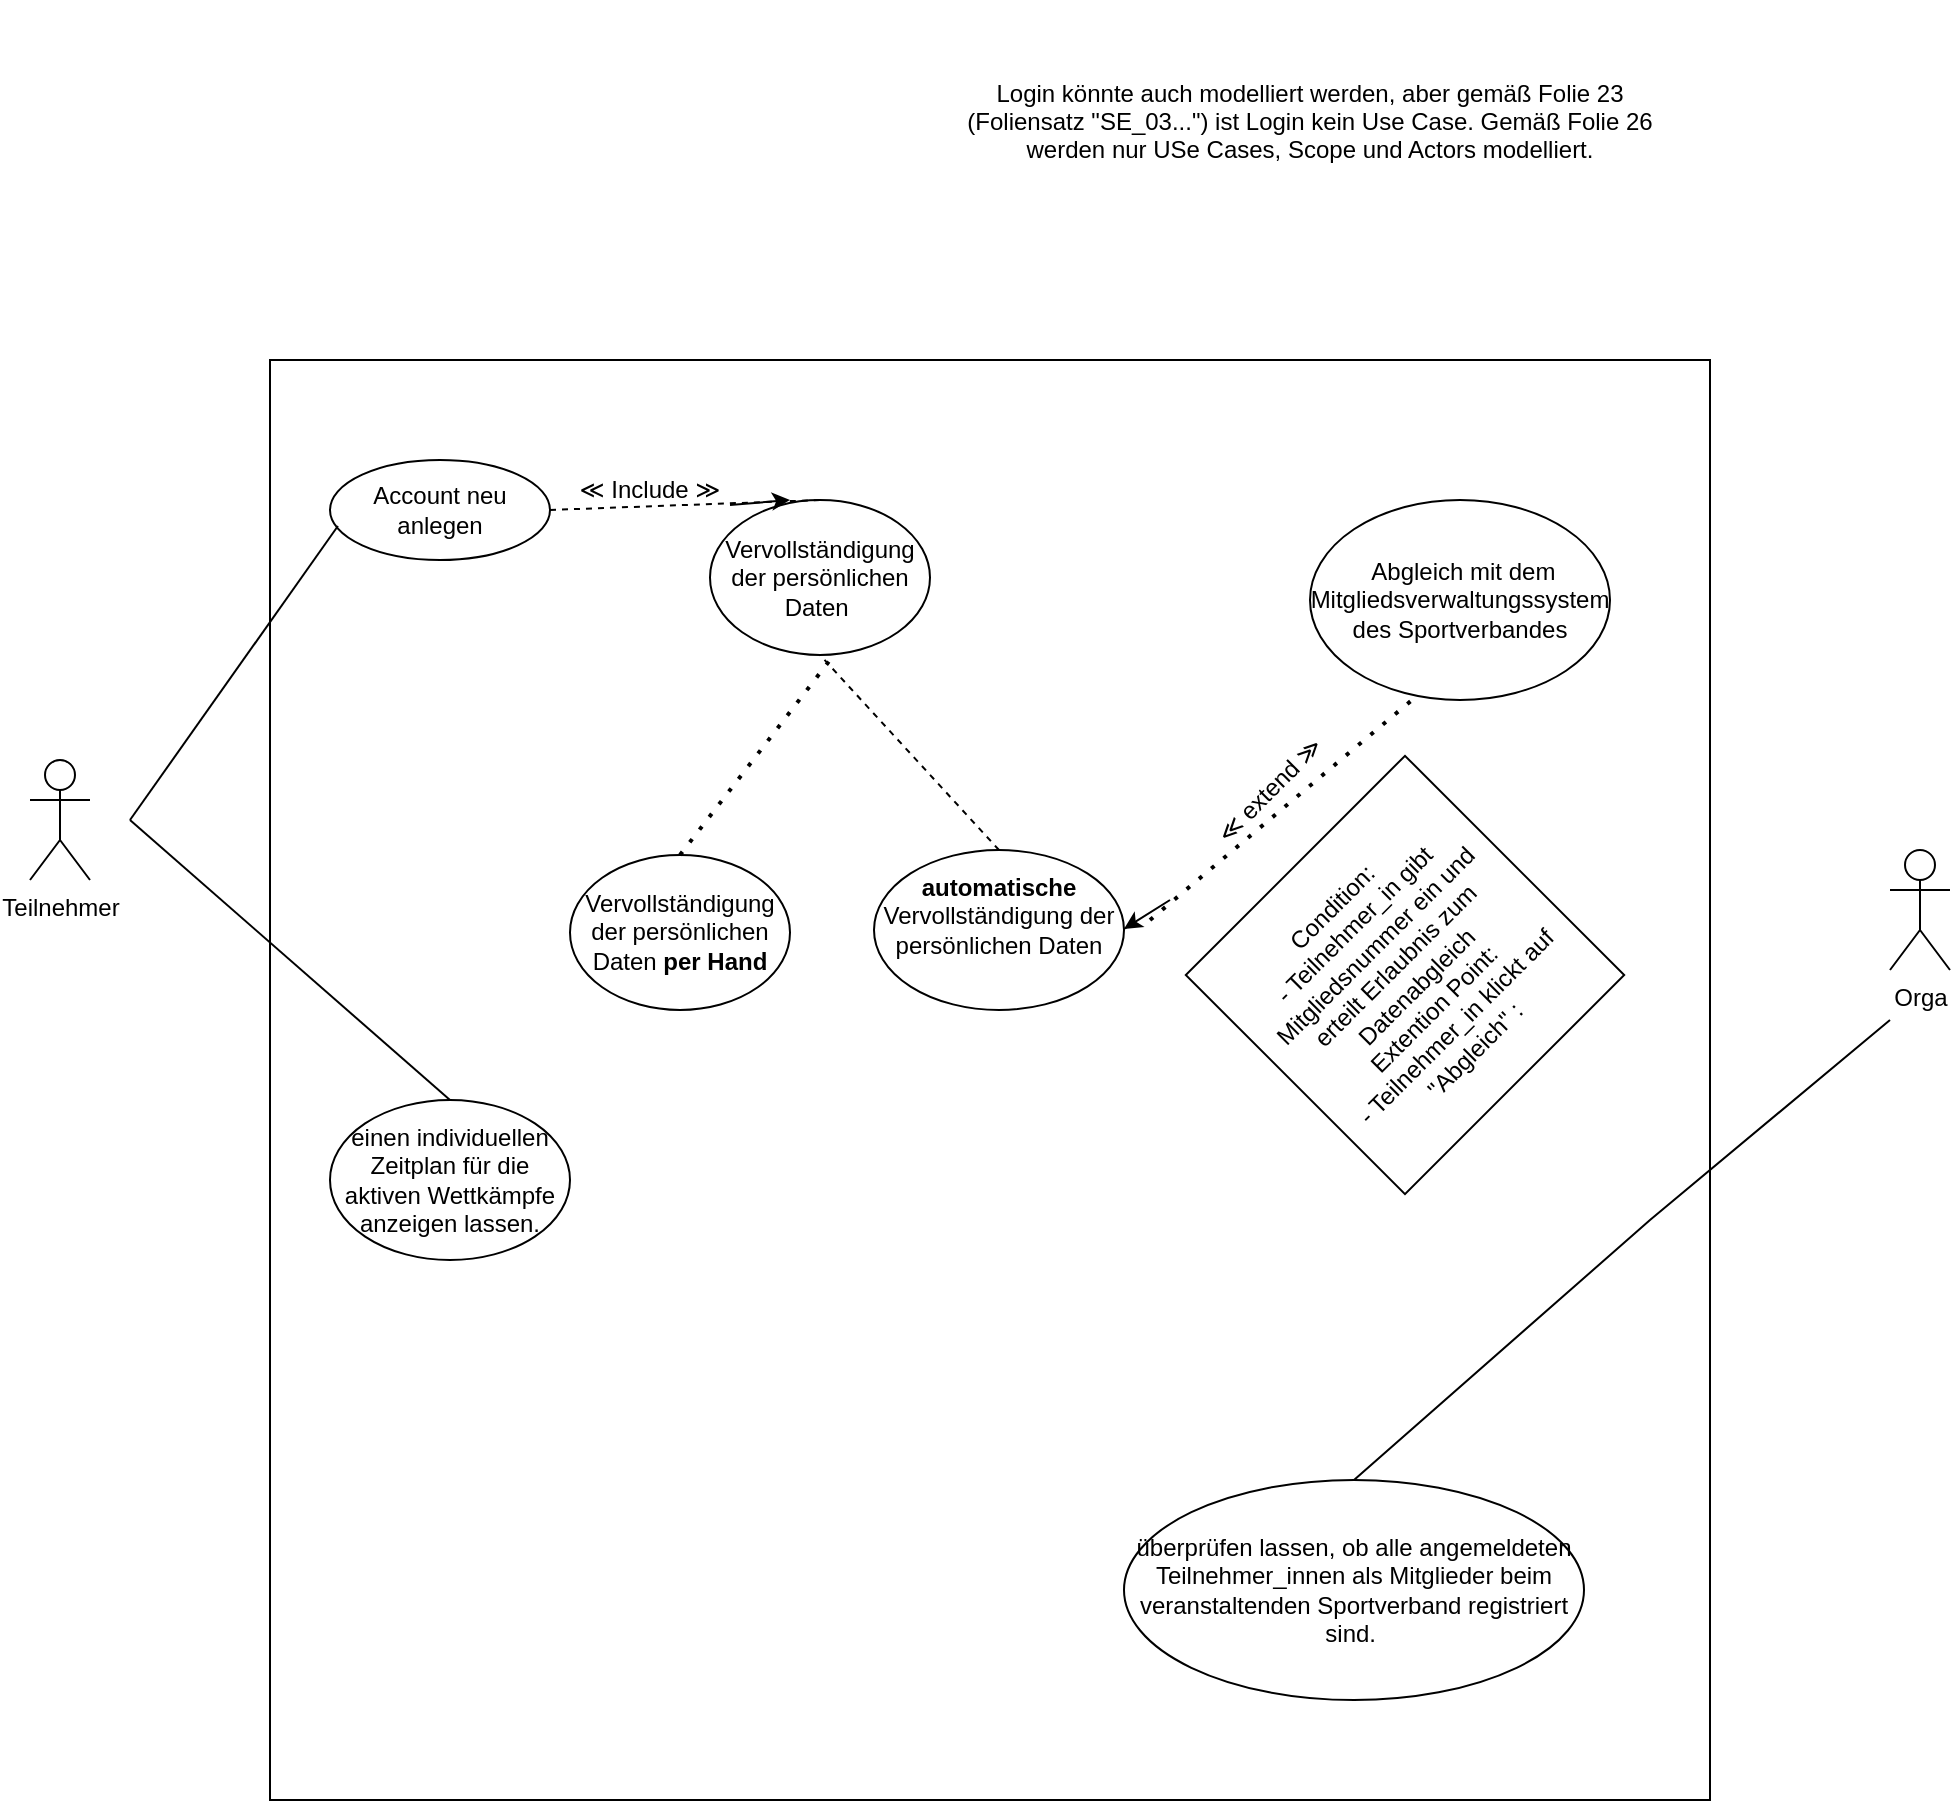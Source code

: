 <mxfile version="15.7.1" type="github">
  <diagram id="C5RBs43oDa-KdzZeNtuy" name="Page-1">
    <mxGraphModel dx="906" dy="794" grid="1" gridSize="10" guides="1" tooltips="1" connect="1" arrows="1" fold="1" page="1" pageScale="1" pageWidth="827" pageHeight="1169" math="0" shadow="0">
      <root>
        <mxCell id="WIyWlLk6GJQsqaUBKTNV-0" />
        <mxCell id="WIyWlLk6GJQsqaUBKTNV-1" parent="WIyWlLk6GJQsqaUBKTNV-0" />
        <mxCell id="wBV2Z1-_OhYICEszyjGr-0" value="" style="whiteSpace=wrap;html=1;aspect=fixed;" vertex="1" parent="WIyWlLk6GJQsqaUBKTNV-1">
          <mxGeometry x="170" y="340" width="720" height="720" as="geometry" />
        </mxCell>
        <mxCell id="h4LUE6Xv-uTvkPFXBO63-0" value="Account neu anlegen" style="ellipse;whiteSpace=wrap;html=1;" parent="WIyWlLk6GJQsqaUBKTNV-1" vertex="1">
          <mxGeometry x="200" y="390" width="110" height="50" as="geometry" />
        </mxCell>
        <mxCell id="h4LUE6Xv-uTvkPFXBO63-1" value="Vervollständigung der persönlichen Daten&amp;nbsp;" style="ellipse;whiteSpace=wrap;html=1;" parent="WIyWlLk6GJQsqaUBKTNV-1" vertex="1">
          <mxGeometry x="390" y="410" width="110" height="77.5" as="geometry" />
        </mxCell>
        <mxCell id="h4LUE6Xv-uTvkPFXBO63-2" value="&lt;b&gt;automatische &lt;/b&gt;Vervollständigung der persönlichen Daten&lt;br&gt;&amp;nbsp;" style="ellipse;whiteSpace=wrap;html=1;" parent="WIyWlLk6GJQsqaUBKTNV-1" vertex="1">
          <mxGeometry x="472" y="585" width="125" height="80" as="geometry" />
        </mxCell>
        <mxCell id="h4LUE6Xv-uTvkPFXBO63-15" value="überprüfen lassen, ob alle angemeldeten Teilnehmer_innen als Mitglieder beim veranstaltenden Sportverband registriert sind.&amp;nbsp;" style="ellipse;whiteSpace=wrap;html=1;" parent="WIyWlLk6GJQsqaUBKTNV-1" vertex="1">
          <mxGeometry x="597" y="900" width="230" height="110" as="geometry" />
        </mxCell>
        <mxCell id="wBV2Z1-_OhYICEszyjGr-1" value="Orga&lt;br&gt;" style="shape=umlActor;verticalLabelPosition=bottom;verticalAlign=top;html=1;outlineConnect=0;" vertex="1" parent="WIyWlLk6GJQsqaUBKTNV-1">
          <mxGeometry x="980" y="585" width="30" height="60" as="geometry" />
        </mxCell>
        <object label="Teilnehmer" id="wBV2Z1-_OhYICEszyjGr-3">
          <mxCell style="shape=umlActor;verticalLabelPosition=bottom;verticalAlign=top;html=1;outlineConnect=0;" vertex="1" parent="WIyWlLk6GJQsqaUBKTNV-1">
            <mxGeometry x="50" y="540" width="30" height="60" as="geometry" />
          </mxCell>
        </object>
        <mxCell id="wBV2Z1-_OhYICEszyjGr-12" value="" style="endArrow=none;html=1;rounded=0;entryX=0.5;entryY=0;entryDx=0;entryDy=0;" edge="1" parent="WIyWlLk6GJQsqaUBKTNV-1" target="h4LUE6Xv-uTvkPFXBO63-15">
          <mxGeometry width="50" height="50" relative="1" as="geometry">
            <mxPoint x="980" y="670" as="sourcePoint" />
            <mxPoint x="440" y="440" as="targetPoint" />
            <Array as="points">
              <mxPoint x="980" y="670" />
              <mxPoint x="860" y="770" />
            </Array>
          </mxGeometry>
        </mxCell>
        <mxCell id="wBV2Z1-_OhYICEszyjGr-16" value="" style="endArrow=none;html=1;rounded=0;entryX=0.036;entryY=0.66;entryDx=0;entryDy=0;entryPerimeter=0;" edge="1" parent="WIyWlLk6GJQsqaUBKTNV-1" target="h4LUE6Xv-uTvkPFXBO63-0">
          <mxGeometry width="50" height="50" relative="1" as="geometry">
            <mxPoint x="100" y="570" as="sourcePoint" />
            <mxPoint x="250" y="390" as="targetPoint" />
          </mxGeometry>
        </mxCell>
        <mxCell id="wBV2Z1-_OhYICEszyjGr-19" value="&lt;div&gt;Login könnte auch modelliert werden, aber gemäß Folie 23 (Foliensatz &quot;SE_03...&quot;) ist Login kein Use Case. Gemäß Folie 26 werden nur USe Cases, Scope und Actors modelliert.&lt;/div&gt;&lt;div&gt;&lt;br&gt;&lt;/div&gt;&lt;div&gt;&lt;br&gt;&lt;/div&gt;" style="text;html=1;strokeColor=none;fillColor=none;align=center;verticalAlign=middle;whiteSpace=wrap;rounded=0;" vertex="1" parent="WIyWlLk6GJQsqaUBKTNV-1">
          <mxGeometry x="510" y="160" width="360" height="150" as="geometry" />
        </mxCell>
        <mxCell id="wBV2Z1-_OhYICEszyjGr-20" value="" style="endArrow=none;dashed=1;html=1;rounded=0;exitX=1;exitY=0.5;exitDx=0;exitDy=0;entryX=0.5;entryY=0;entryDx=0;entryDy=0;" edge="1" parent="WIyWlLk6GJQsqaUBKTNV-1" source="h4LUE6Xv-uTvkPFXBO63-0" target="h4LUE6Xv-uTvkPFXBO63-1">
          <mxGeometry width="50" height="50" relative="1" as="geometry">
            <mxPoint x="375" y="440" as="sourcePoint" />
            <mxPoint x="425" y="390" as="targetPoint" />
          </mxGeometry>
        </mxCell>
        <mxCell id="wBV2Z1-_OhYICEszyjGr-22" value="" style="endArrow=none;dashed=1;html=1;rounded=0;exitX=0.5;exitY=0;exitDx=0;exitDy=0;entryX=0.5;entryY=1;entryDx=0;entryDy=0;" edge="1" parent="WIyWlLk6GJQsqaUBKTNV-1" source="h4LUE6Xv-uTvkPFXBO63-2" target="h4LUE6Xv-uTvkPFXBO63-1">
          <mxGeometry width="50" height="50" relative="1" as="geometry">
            <mxPoint x="260" y="470" as="sourcePoint" />
            <mxPoint x="310" y="420" as="targetPoint" />
            <Array as="points" />
          </mxGeometry>
        </mxCell>
        <mxCell id="wBV2Z1-_OhYICEszyjGr-23" value="einen individuellen Zeitplan für die aktiven Wettkämpfe anzeigen lassen." style="ellipse;whiteSpace=wrap;html=1;" vertex="1" parent="WIyWlLk6GJQsqaUBKTNV-1">
          <mxGeometry x="200" y="710" width="120" height="80" as="geometry" />
        </mxCell>
        <mxCell id="wBV2Z1-_OhYICEszyjGr-24" value="" style="endArrow=none;html=1;rounded=0;exitX=0.5;exitY=0;exitDx=0;exitDy=0;" edge="1" parent="WIyWlLk6GJQsqaUBKTNV-1" source="wBV2Z1-_OhYICEszyjGr-23">
          <mxGeometry width="50" height="50" relative="1" as="geometry">
            <mxPoint x="390" y="560" as="sourcePoint" />
            <mxPoint x="100" y="570" as="targetPoint" />
          </mxGeometry>
        </mxCell>
        <mxCell id="wBV2Z1-_OhYICEszyjGr-25" value="&amp;nbsp;Abgleich mit dem Mitgliedsverwaltungssystem des Sportverbandes" style="ellipse;whiteSpace=wrap;html=1;" vertex="1" parent="WIyWlLk6GJQsqaUBKTNV-1">
          <mxGeometry x="690" y="410" width="150" height="100" as="geometry" />
        </mxCell>
        <mxCell id="wBV2Z1-_OhYICEszyjGr-28" value="" style="endArrow=classic;html=1;rounded=0;" edge="1" parent="WIyWlLk6GJQsqaUBKTNV-1">
          <mxGeometry width="50" height="50" relative="1" as="geometry">
            <mxPoint x="597" y="624.5" as="sourcePoint" />
            <mxPoint x="597" y="624.5" as="targetPoint" />
            <Array as="points">
              <mxPoint x="620" y="610" />
            </Array>
          </mxGeometry>
        </mxCell>
        <mxCell id="wBV2Z1-_OhYICEszyjGr-32" value="Vervollständigung der persönlichen Daten &lt;b&gt;per Hand&lt;/b&gt;" style="ellipse;whiteSpace=wrap;html=1;" vertex="1" parent="WIyWlLk6GJQsqaUBKTNV-1">
          <mxGeometry x="320" y="587.5" width="110" height="77.5" as="geometry" />
        </mxCell>
        <mxCell id="wBV2Z1-_OhYICEszyjGr-33" value="" style="endArrow=none;dashed=1;html=1;dashPattern=1 3;strokeWidth=2;rounded=0;exitX=0.5;exitY=0;exitDx=0;exitDy=0;" edge="1" parent="WIyWlLk6GJQsqaUBKTNV-1" source="wBV2Z1-_OhYICEszyjGr-32">
          <mxGeometry width="50" height="50" relative="1" as="geometry">
            <mxPoint x="400" y="540" as="sourcePoint" />
            <mxPoint x="450" y="490" as="targetPoint" />
          </mxGeometry>
        </mxCell>
        <mxCell id="wBV2Z1-_OhYICEszyjGr-34" value="" style="endArrow=none;dashed=1;html=1;dashPattern=1 3;strokeWidth=2;rounded=0;entryX=0.34;entryY=1;entryDx=0;entryDy=0;entryPerimeter=0;" edge="1" parent="WIyWlLk6GJQsqaUBKTNV-1" target="wBV2Z1-_OhYICEszyjGr-25">
          <mxGeometry width="50" height="50" relative="1" as="geometry">
            <mxPoint x="610" y="620" as="sourcePoint" />
            <mxPoint x="630" y="570" as="targetPoint" />
          </mxGeometry>
        </mxCell>
        <mxCell id="wBV2Z1-_OhYICEszyjGr-36" value="≪ extend ≫" style="text;html=1;strokeColor=none;fillColor=none;align=center;verticalAlign=middle;whiteSpace=wrap;rounded=0;rotation=-45;" vertex="1" parent="WIyWlLk6GJQsqaUBKTNV-1">
          <mxGeometry x="630" y="540" width="80" height="30" as="geometry" />
        </mxCell>
        <mxCell id="wBV2Z1-_OhYICEszyjGr-37" value="≪ Include ≫" style="text;html=1;strokeColor=none;fillColor=none;align=center;verticalAlign=middle;whiteSpace=wrap;rounded=0;rotation=0;" vertex="1" parent="WIyWlLk6GJQsqaUBKTNV-1">
          <mxGeometry x="320" y="390" width="80" height="30" as="geometry" />
        </mxCell>
        <mxCell id="wBV2Z1-_OhYICEszyjGr-39" value="" style="endArrow=classic;html=1;rounded=0;exitX=1;exitY=0.75;exitDx=0;exitDy=0;" edge="1" parent="WIyWlLk6GJQsqaUBKTNV-1" source="wBV2Z1-_OhYICEszyjGr-37">
          <mxGeometry width="50" height="50" relative="1" as="geometry">
            <mxPoint x="380" y="460" as="sourcePoint" />
            <mxPoint x="430" y="410" as="targetPoint" />
          </mxGeometry>
        </mxCell>
        <mxCell id="wBV2Z1-_OhYICEszyjGr-42" value="&lt;div&gt;Condition:&amp;nbsp;&lt;/div&gt;&lt;div&gt;- Teilnehmer_in gibt Mitgliedsnummer ein und erteilt Erlaubnis zum Datenabgleich&lt;/div&gt;&lt;div&gt;Extention Point:&amp;nbsp;&lt;/div&gt;- Teilnehmer_in klickt auf &quot;Abgleich&quot; :&amp;nbsp;" style="whiteSpace=wrap;html=1;aspect=fixed;rotation=-45;" vertex="1" parent="WIyWlLk6GJQsqaUBKTNV-1">
          <mxGeometry x="660" y="570" width="155" height="155" as="geometry" />
        </mxCell>
      </root>
    </mxGraphModel>
  </diagram>
</mxfile>
